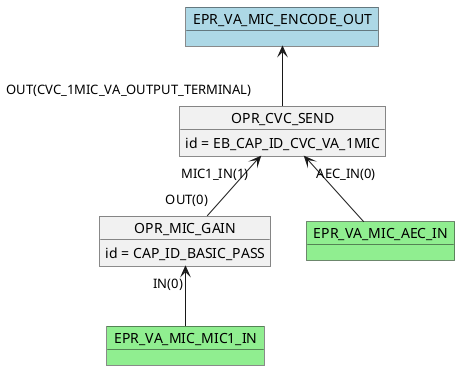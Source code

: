 @startuml

        object OPR_MIC_GAIN
        OPR_MIC_GAIN : id = CAP_ID_BASIC_PASS
        object OPR_CVC_SEND
        OPR_CVC_SEND : id = EB_CAP_ID_CVC_VA_1MIC
        OPR_CVC_SEND "MIC1_IN(1)"<-- "OUT(0)" OPR_MIC_GAIN
        object EPR_VA_MIC_AEC_IN #lightgreen
        OPR_CVC_SEND "AEC_IN(0)" <-- EPR_VA_MIC_AEC_IN
        object EPR_VA_MIC_MIC1_IN #lightgreen
        OPR_MIC_GAIN "IN(0)" <-- EPR_VA_MIC_MIC1_IN
        object EPR_VA_MIC_ENCODE_OUT #lightblue
        EPR_VA_MIC_ENCODE_OUT <-- "OUT(CVC_1MIC_VA_OUTPUT_TERMINAL)" OPR_CVC_SEND
    @enduml
